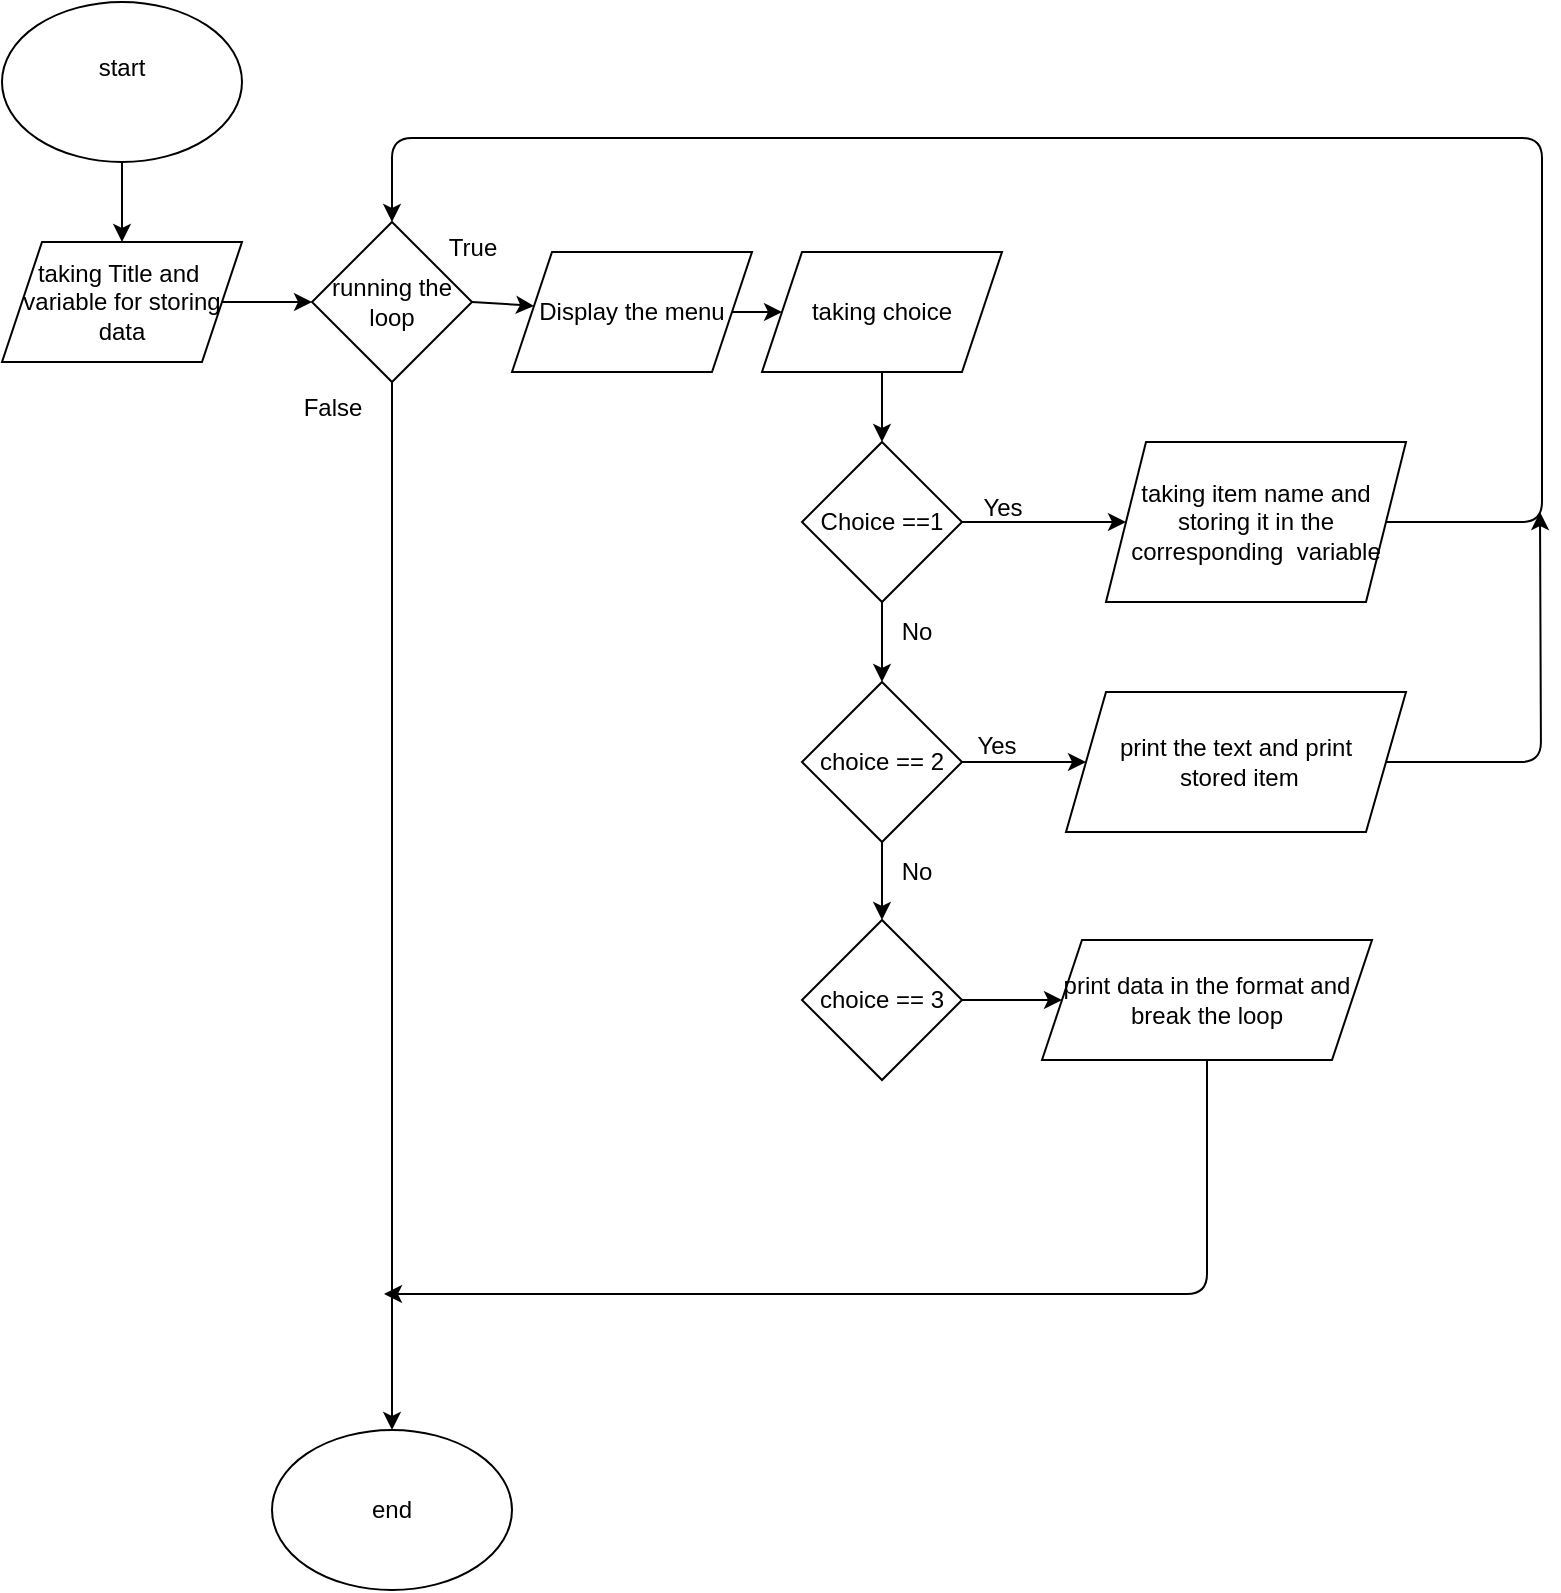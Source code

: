 <mxfile>
    <diagram id="sk57HFiEA6dZGGfLNd-D" name="Page-1">
        <mxGraphModel dx="2390" dy="838" grid="1" gridSize="17" guides="1" tooltips="1" connect="1" arrows="1" fold="1" page="1" pageScale="1" pageWidth="827" pageHeight="1169" math="0" shadow="0">
            <root>
                <mxCell id="0"/>
                <mxCell id="1" parent="0"/>
                <mxCell id="5" style="edgeStyle=none;html=1;exitX=0.5;exitY=1;exitDx=0;exitDy=0;" parent="1" source="2" target="4" edge="1">
                    <mxGeometry relative="1" as="geometry"/>
                </mxCell>
                <mxCell id="2" value="start&lt;div&gt;&lt;br&gt;&lt;/div&gt;" style="ellipse;whiteSpace=wrap;html=1;" parent="1" vertex="1">
                    <mxGeometry x="30" width="120" height="80" as="geometry"/>
                </mxCell>
                <mxCell id="39" style="edgeStyle=none;html=1;exitX=1;exitY=0.5;exitDx=0;exitDy=0;entryX=0;entryY=0.5;entryDx=0;entryDy=0;" edge="1" parent="1" source="4" target="8">
                    <mxGeometry relative="1" as="geometry"/>
                </mxCell>
                <mxCell id="4" value="taking Title and&amp;nbsp;&lt;div&gt;variable for storing data&lt;/div&gt;" style="shape=parallelogram;perimeter=parallelogramPerimeter;whiteSpace=wrap;html=1;fixedSize=1;" parent="1" vertex="1">
                    <mxGeometry x="30" y="120" width="120" height="60" as="geometry"/>
                </mxCell>
                <mxCell id="56" style="edgeStyle=none;html=1;entryX=0.5;entryY=0;entryDx=0;entryDy=0;" edge="1" parent="1" source="8" target="59">
                    <mxGeometry relative="1" as="geometry">
                        <mxPoint x="225" y="786" as="targetPoint"/>
                    </mxGeometry>
                </mxCell>
                <mxCell id="8" value="running the loop" style="rhombus;whiteSpace=wrap;html=1;" parent="1" vertex="1">
                    <mxGeometry x="185" y="110" width="80" height="80" as="geometry"/>
                </mxCell>
                <mxCell id="10" value="True&lt;div&gt;&lt;br&gt;&lt;/div&gt;" style="text;html=1;align=center;verticalAlign=middle;resizable=0;points=[];autosize=1;strokeColor=none;fillColor=none;" parent="1" vertex="1">
                    <mxGeometry x="240" y="110" width="50" height="40" as="geometry"/>
                </mxCell>
                <mxCell id="11" value="False&lt;div&gt;&lt;br&gt;&lt;/div&gt;" style="text;html=1;align=center;verticalAlign=middle;resizable=0;points=[];autosize=1;strokeColor=none;fillColor=none;" parent="1" vertex="1">
                    <mxGeometry x="170" y="190" width="50" height="40" as="geometry"/>
                </mxCell>
                <mxCell id="42" style="edgeStyle=none;html=1;entryX=0.5;entryY=0;entryDx=0;entryDy=0;" edge="1" parent="1" source="12" target="14">
                    <mxGeometry relative="1" as="geometry"/>
                </mxCell>
                <mxCell id="12" value="taking choice" style="shape=parallelogram;perimeter=parallelogramPerimeter;whiteSpace=wrap;html=1;fixedSize=1;" parent="1" vertex="1">
                    <mxGeometry x="410" y="125" width="120" height="60" as="geometry"/>
                </mxCell>
                <mxCell id="20" style="edgeStyle=none;html=1;exitX=1;exitY=0.5;exitDx=0;exitDy=0;" parent="1" source="14" target="19" edge="1">
                    <mxGeometry relative="1" as="geometry"/>
                </mxCell>
                <mxCell id="45" style="edgeStyle=none;html=1;entryX=0.5;entryY=0;entryDx=0;entryDy=0;" edge="1" parent="1" source="14" target="44">
                    <mxGeometry relative="1" as="geometry"/>
                </mxCell>
                <mxCell id="14" value="Choice ==1" style="rhombus;whiteSpace=wrap;html=1;" parent="1" vertex="1">
                    <mxGeometry x="430" y="220" width="80" height="80" as="geometry"/>
                </mxCell>
                <mxCell id="16" value="Yes" style="text;html=1;align=center;verticalAlign=middle;resizable=0;points=[];autosize=1;strokeColor=none;fillColor=none;" parent="1" vertex="1">
                    <mxGeometry x="510" y="238" width="40" height="30" as="geometry"/>
                </mxCell>
                <mxCell id="50" style="edgeStyle=orthogonalEdgeStyle;html=1;entryX=0.5;entryY=0;entryDx=0;entryDy=0;" edge="1" parent="1" source="19" target="8">
                    <mxGeometry relative="1" as="geometry">
                        <mxPoint x="221" y="68" as="targetPoint"/>
                        <Array as="points">
                            <mxPoint x="800" y="260"/>
                            <mxPoint x="800" y="68"/>
                            <mxPoint x="225" y="68"/>
                        </Array>
                    </mxGeometry>
                </mxCell>
                <mxCell id="19" value="&lt;div&gt;taking item name and storing it in the corresponding&amp;nbsp; variable&lt;/div&gt;" style="shape=parallelogram;perimeter=parallelogramPerimeter;whiteSpace=wrap;html=1;fixedSize=1;" parent="1" vertex="1">
                    <mxGeometry x="582" y="220" width="150" height="80" as="geometry"/>
                </mxCell>
                <mxCell id="26" style="edgeStyle=none;html=1;exitX=1;exitY=0.5;exitDx=0;exitDy=0;" parent="1" source="21" target="12" edge="1">
                    <mxGeometry relative="1" as="geometry"/>
                </mxCell>
                <mxCell id="21" value="Display the menu" style="shape=parallelogram;perimeter=parallelogramPerimeter;whiteSpace=wrap;html=1;fixedSize=1;" parent="1" vertex="1">
                    <mxGeometry x="285" y="125" width="120" height="60" as="geometry"/>
                </mxCell>
                <mxCell id="28" value="No" style="text;html=1;align=center;verticalAlign=middle;resizable=0;points=[];autosize=1;strokeColor=none;fillColor=none;" parent="1" vertex="1">
                    <mxGeometry x="467" y="300" width="40" height="30" as="geometry"/>
                </mxCell>
                <mxCell id="51" style="edgeStyle=orthogonalEdgeStyle;html=1;" edge="1" parent="1" source="31">
                    <mxGeometry relative="1" as="geometry">
                        <mxPoint x="799" y="255" as="targetPoint"/>
                    </mxGeometry>
                </mxCell>
                <mxCell id="31" value="print the text and print&lt;div&gt;&amp;nbsp;stored item&lt;/div&gt;" style="shape=parallelogram;perimeter=parallelogramPerimeter;whiteSpace=wrap;html=1;fixedSize=1;" parent="1" vertex="1">
                    <mxGeometry x="562" y="345" width="170" height="70" as="geometry"/>
                </mxCell>
                <mxCell id="58" style="edgeStyle=orthogonalEdgeStyle;html=1;" edge="1" parent="1" source="35">
                    <mxGeometry relative="1" as="geometry">
                        <mxPoint x="221" y="646" as="targetPoint"/>
                        <Array as="points">
                            <mxPoint x="633" y="646"/>
                        </Array>
                    </mxGeometry>
                </mxCell>
                <mxCell id="35" value="print data in the format and break the loop" style="shape=parallelogram;perimeter=parallelogramPerimeter;whiteSpace=wrap;html=1;fixedSize=1;" parent="1" vertex="1">
                    <mxGeometry x="550" y="469" width="165" height="60" as="geometry"/>
                </mxCell>
                <mxCell id="41" style="edgeStyle=none;html=1;exitX=1;exitY=0.5;exitDx=0;exitDy=0;" edge="1" parent="1" source="8" target="21">
                    <mxGeometry relative="1" as="geometry"/>
                </mxCell>
                <mxCell id="46" style="edgeStyle=none;html=1;" edge="1" parent="1" source="44" target="31">
                    <mxGeometry relative="1" as="geometry"/>
                </mxCell>
                <mxCell id="48" style="edgeStyle=none;html=1;entryX=0.5;entryY=0;entryDx=0;entryDy=0;" edge="1" parent="1" source="44" target="47">
                    <mxGeometry relative="1" as="geometry"/>
                </mxCell>
                <mxCell id="44" value="&lt;span style=&quot;color: rgb(0, 0, 0);&quot;&gt;choice == 2&lt;/span&gt;" style="rhombus;whiteSpace=wrap;html=1;" vertex="1" parent="1">
                    <mxGeometry x="430" y="340" width="80" height="80" as="geometry"/>
                </mxCell>
                <mxCell id="54" style="edgeStyle=none;html=1;entryX=0;entryY=0.5;entryDx=0;entryDy=0;" edge="1" parent="1" source="47" target="35">
                    <mxGeometry relative="1" as="geometry"/>
                </mxCell>
                <mxCell id="47" value="&lt;span style=&quot;color: rgb(0, 0, 0);&quot;&gt;choice == 3&lt;/span&gt;" style="rhombus;whiteSpace=wrap;html=1;" vertex="1" parent="1">
                    <mxGeometry x="430" y="459" width="80" height="80" as="geometry"/>
                </mxCell>
                <mxCell id="52" value="No" style="text;html=1;align=center;verticalAlign=middle;resizable=0;points=[];autosize=1;strokeColor=none;fillColor=none;" vertex="1" parent="1">
                    <mxGeometry x="467" y="420" width="40" height="30" as="geometry"/>
                </mxCell>
                <mxCell id="53" value="Yes" style="text;html=1;align=center;verticalAlign=middle;resizable=0;points=[];autosize=1;strokeColor=none;fillColor=none;" vertex="1" parent="1">
                    <mxGeometry x="507" y="357" width="40" height="30" as="geometry"/>
                </mxCell>
                <mxCell id="59" value="end" style="ellipse;whiteSpace=wrap;html=1;" vertex="1" parent="1">
                    <mxGeometry x="165" y="714" width="120" height="80" as="geometry"/>
                </mxCell>
            </root>
        </mxGraphModel>
    </diagram>
</mxfile>